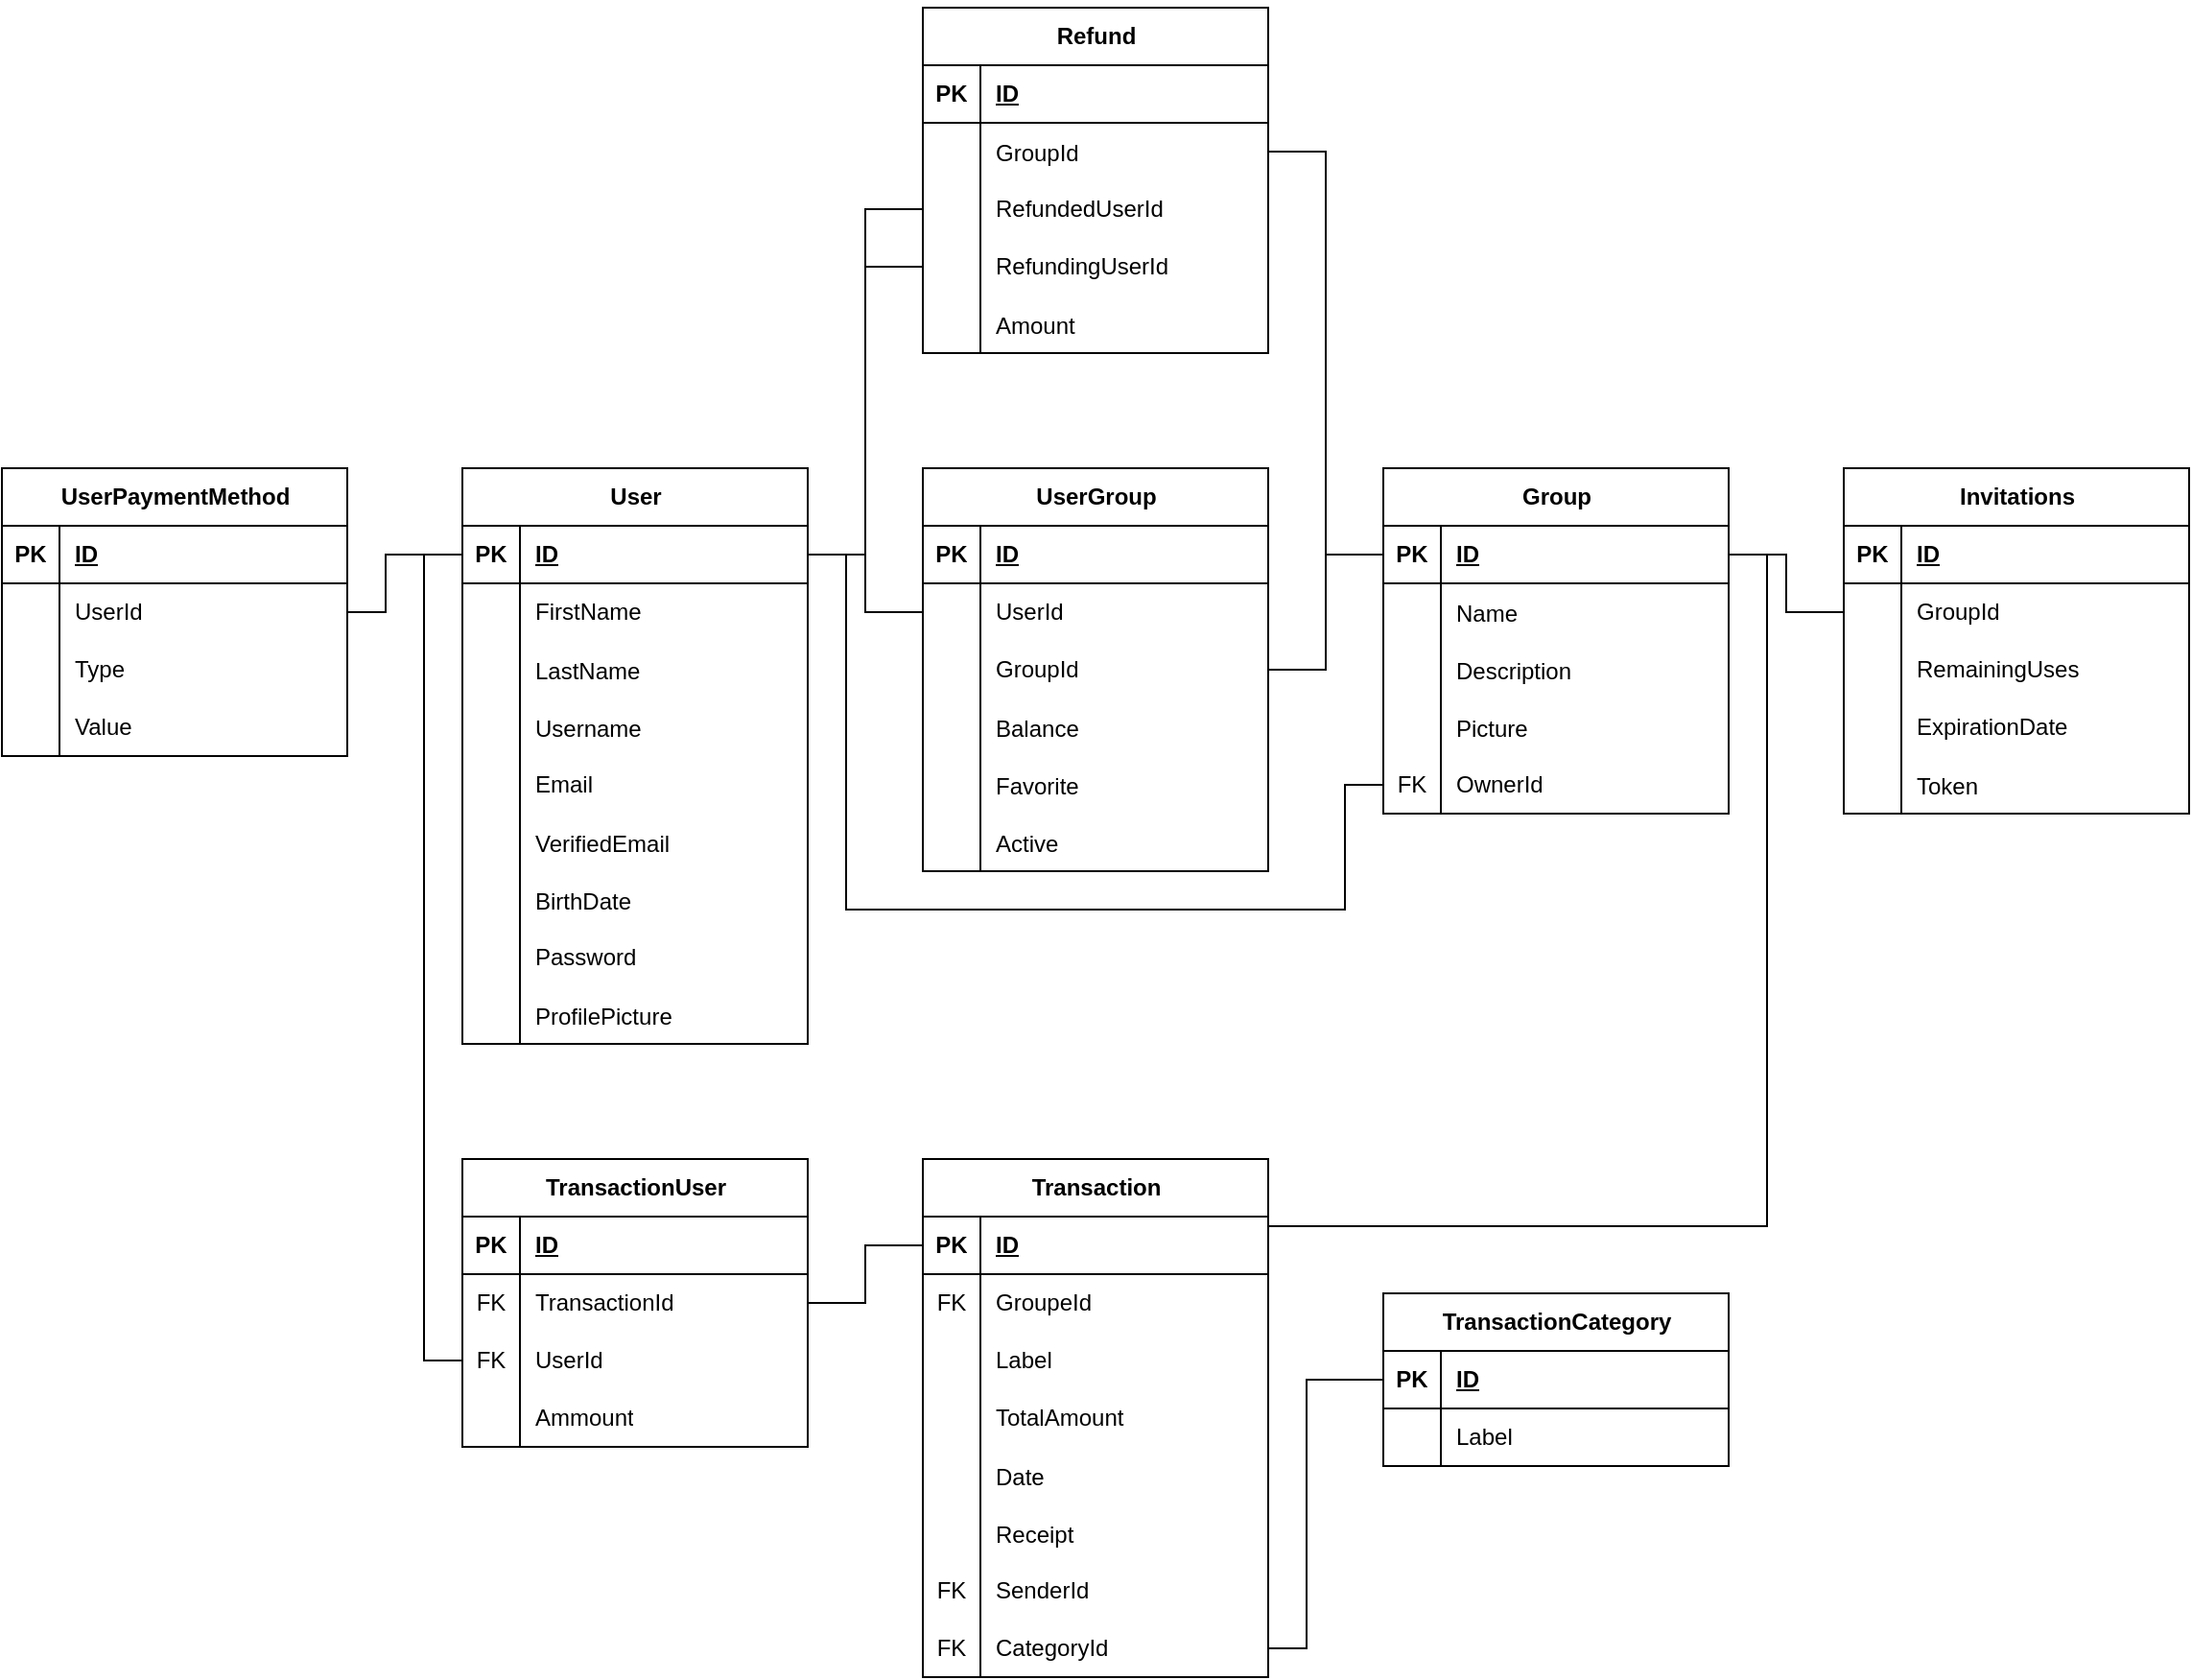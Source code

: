 <mxfile version="24.2.5" type="device">
  <diagram name="Page-1" id="dICfnIpHzRj3zlGAjCOL">
    <mxGraphModel dx="1500" dy="899" grid="1" gridSize="10" guides="1" tooltips="1" connect="1" arrows="1" fold="1" page="1" pageScale="1" pageWidth="1500" pageHeight="1500" math="0" shadow="0">
      <root>
        <mxCell id="0" />
        <mxCell id="1" parent="0" />
        <mxCell id="Q9TRvlxE_U3NsRy2zPiX-1" value="User" style="shape=table;startSize=30;container=1;collapsible=1;childLayout=tableLayout;fixedRows=1;rowLines=0;fontStyle=1;align=center;resizeLast=1;html=1;" parent="1" vertex="1">
          <mxGeometry x="280" y="280" width="180" height="300" as="geometry" />
        </mxCell>
        <mxCell id="Q9TRvlxE_U3NsRy2zPiX-2" value="" style="shape=tableRow;horizontal=0;startSize=0;swimlaneHead=0;swimlaneBody=0;fillColor=none;collapsible=0;dropTarget=0;points=[[0,0.5],[1,0.5]];portConstraint=eastwest;top=0;left=0;right=0;bottom=1;" parent="Q9TRvlxE_U3NsRy2zPiX-1" vertex="1">
          <mxGeometry y="30" width="180" height="30" as="geometry" />
        </mxCell>
        <mxCell id="Q9TRvlxE_U3NsRy2zPiX-3" value="PK" style="shape=partialRectangle;connectable=0;fillColor=none;top=0;left=0;bottom=0;right=0;fontStyle=1;overflow=hidden;whiteSpace=wrap;html=1;" parent="Q9TRvlxE_U3NsRy2zPiX-2" vertex="1">
          <mxGeometry width="30" height="30" as="geometry">
            <mxRectangle width="30" height="30" as="alternateBounds" />
          </mxGeometry>
        </mxCell>
        <mxCell id="Q9TRvlxE_U3NsRy2zPiX-4" value="ID" style="shape=partialRectangle;connectable=0;fillColor=none;top=0;left=0;bottom=0;right=0;align=left;spacingLeft=6;fontStyle=5;overflow=hidden;whiteSpace=wrap;html=1;" parent="Q9TRvlxE_U3NsRy2zPiX-2" vertex="1">
          <mxGeometry x="30" width="150" height="30" as="geometry">
            <mxRectangle width="150" height="30" as="alternateBounds" />
          </mxGeometry>
        </mxCell>
        <mxCell id="Q9TRvlxE_U3NsRy2zPiX-5" value="" style="shape=tableRow;horizontal=0;startSize=0;swimlaneHead=0;swimlaneBody=0;fillColor=none;collapsible=0;dropTarget=0;points=[[0,0.5],[1,0.5]];portConstraint=eastwest;top=0;left=0;right=0;bottom=0;" parent="Q9TRvlxE_U3NsRy2zPiX-1" vertex="1">
          <mxGeometry y="60" width="180" height="30" as="geometry" />
        </mxCell>
        <mxCell id="Q9TRvlxE_U3NsRy2zPiX-6" value="" style="shape=partialRectangle;connectable=0;fillColor=none;top=0;left=0;bottom=0;right=0;editable=1;overflow=hidden;whiteSpace=wrap;html=1;" parent="Q9TRvlxE_U3NsRy2zPiX-5" vertex="1">
          <mxGeometry width="30" height="30" as="geometry">
            <mxRectangle width="30" height="30" as="alternateBounds" />
          </mxGeometry>
        </mxCell>
        <mxCell id="Q9TRvlxE_U3NsRy2zPiX-7" value="FirstName" style="shape=partialRectangle;connectable=0;fillColor=none;top=0;left=0;bottom=0;right=0;align=left;spacingLeft=6;overflow=hidden;whiteSpace=wrap;html=1;" parent="Q9TRvlxE_U3NsRy2zPiX-5" vertex="1">
          <mxGeometry x="30" width="150" height="30" as="geometry">
            <mxRectangle width="150" height="30" as="alternateBounds" />
          </mxGeometry>
        </mxCell>
        <mxCell id="0mL77O75y9aw8C8HfroJ-33" value="" style="shape=tableRow;horizontal=0;startSize=0;swimlaneHead=0;swimlaneBody=0;fillColor=none;collapsible=0;dropTarget=0;points=[[0,0.5],[1,0.5]];portConstraint=eastwest;top=0;left=0;right=0;bottom=0;" parent="Q9TRvlxE_U3NsRy2zPiX-1" vertex="1">
          <mxGeometry y="90" width="180" height="30" as="geometry" />
        </mxCell>
        <mxCell id="0mL77O75y9aw8C8HfroJ-34" value="" style="shape=partialRectangle;connectable=0;fillColor=none;top=0;left=0;bottom=0;right=0;editable=1;overflow=hidden;" parent="0mL77O75y9aw8C8HfroJ-33" vertex="1">
          <mxGeometry width="30" height="30" as="geometry">
            <mxRectangle width="30" height="30" as="alternateBounds" />
          </mxGeometry>
        </mxCell>
        <mxCell id="0mL77O75y9aw8C8HfroJ-35" value="LastName" style="shape=partialRectangle;connectable=0;fillColor=none;top=0;left=0;bottom=0;right=0;align=left;spacingLeft=6;overflow=hidden;" parent="0mL77O75y9aw8C8HfroJ-33" vertex="1">
          <mxGeometry x="30" width="150" height="30" as="geometry">
            <mxRectangle width="150" height="30" as="alternateBounds" />
          </mxGeometry>
        </mxCell>
        <mxCell id="h4ENOzdAuDhGfrV0STLb-4" value="" style="shape=tableRow;horizontal=0;startSize=0;swimlaneHead=0;swimlaneBody=0;fillColor=none;collapsible=0;dropTarget=0;points=[[0,0.5],[1,0.5]];portConstraint=eastwest;top=0;left=0;right=0;bottom=0;" parent="Q9TRvlxE_U3NsRy2zPiX-1" vertex="1">
          <mxGeometry y="120" width="180" height="30" as="geometry" />
        </mxCell>
        <mxCell id="h4ENOzdAuDhGfrV0STLb-5" value="" style="shape=partialRectangle;connectable=0;fillColor=none;top=0;left=0;bottom=0;right=0;editable=1;overflow=hidden;" parent="h4ENOzdAuDhGfrV0STLb-4" vertex="1">
          <mxGeometry width="30" height="30" as="geometry">
            <mxRectangle width="30" height="30" as="alternateBounds" />
          </mxGeometry>
        </mxCell>
        <mxCell id="h4ENOzdAuDhGfrV0STLb-6" value="Username" style="shape=partialRectangle;connectable=0;fillColor=none;top=0;left=0;bottom=0;right=0;align=left;spacingLeft=6;overflow=hidden;" parent="h4ENOzdAuDhGfrV0STLb-4" vertex="1">
          <mxGeometry x="30" width="150" height="30" as="geometry">
            <mxRectangle width="150" height="30" as="alternateBounds" />
          </mxGeometry>
        </mxCell>
        <mxCell id="Q9TRvlxE_U3NsRy2zPiX-8" value="" style="shape=tableRow;horizontal=0;startSize=0;swimlaneHead=0;swimlaneBody=0;fillColor=none;collapsible=0;dropTarget=0;points=[[0,0.5],[1,0.5]];portConstraint=eastwest;top=0;left=0;right=0;bottom=0;" parent="Q9TRvlxE_U3NsRy2zPiX-1" vertex="1">
          <mxGeometry y="150" width="180" height="30" as="geometry" />
        </mxCell>
        <mxCell id="Q9TRvlxE_U3NsRy2zPiX-9" value="" style="shape=partialRectangle;connectable=0;fillColor=none;top=0;left=0;bottom=0;right=0;editable=1;overflow=hidden;whiteSpace=wrap;html=1;" parent="Q9TRvlxE_U3NsRy2zPiX-8" vertex="1">
          <mxGeometry width="30" height="30" as="geometry">
            <mxRectangle width="30" height="30" as="alternateBounds" />
          </mxGeometry>
        </mxCell>
        <mxCell id="Q9TRvlxE_U3NsRy2zPiX-10" value="Email" style="shape=partialRectangle;connectable=0;fillColor=none;top=0;left=0;bottom=0;right=0;align=left;spacingLeft=6;overflow=hidden;whiteSpace=wrap;html=1;" parent="Q9TRvlxE_U3NsRy2zPiX-8" vertex="1">
          <mxGeometry x="30" width="150" height="30" as="geometry">
            <mxRectangle width="150" height="30" as="alternateBounds" />
          </mxGeometry>
        </mxCell>
        <mxCell id="0mL77O75y9aw8C8HfroJ-1" value="" style="shape=tableRow;horizontal=0;startSize=0;swimlaneHead=0;swimlaneBody=0;fillColor=none;collapsible=0;dropTarget=0;points=[[0,0.5],[1,0.5]];portConstraint=eastwest;top=0;left=0;right=0;bottom=0;" parent="Q9TRvlxE_U3NsRy2zPiX-1" vertex="1">
          <mxGeometry y="180" width="180" height="30" as="geometry" />
        </mxCell>
        <mxCell id="0mL77O75y9aw8C8HfroJ-2" value="" style="shape=partialRectangle;connectable=0;fillColor=none;top=0;left=0;bottom=0;right=0;editable=1;overflow=hidden;" parent="0mL77O75y9aw8C8HfroJ-1" vertex="1">
          <mxGeometry width="30" height="30" as="geometry">
            <mxRectangle width="30" height="30" as="alternateBounds" />
          </mxGeometry>
        </mxCell>
        <mxCell id="0mL77O75y9aw8C8HfroJ-3" value="VerifiedEmail" style="shape=partialRectangle;connectable=0;fillColor=none;top=0;left=0;bottom=0;right=0;align=left;spacingLeft=6;overflow=hidden;" parent="0mL77O75y9aw8C8HfroJ-1" vertex="1">
          <mxGeometry x="30" width="150" height="30" as="geometry">
            <mxRectangle width="150" height="30" as="alternateBounds" />
          </mxGeometry>
        </mxCell>
        <mxCell id="h4ENOzdAuDhGfrV0STLb-1" value="" style="shape=tableRow;horizontal=0;startSize=0;swimlaneHead=0;swimlaneBody=0;fillColor=none;collapsible=0;dropTarget=0;points=[[0,0.5],[1,0.5]];portConstraint=eastwest;top=0;left=0;right=0;bottom=0;" parent="Q9TRvlxE_U3NsRy2zPiX-1" vertex="1">
          <mxGeometry y="210" width="180" height="30" as="geometry" />
        </mxCell>
        <mxCell id="h4ENOzdAuDhGfrV0STLb-2" value="" style="shape=partialRectangle;connectable=0;fillColor=none;top=0;left=0;bottom=0;right=0;editable=1;overflow=hidden;" parent="h4ENOzdAuDhGfrV0STLb-1" vertex="1">
          <mxGeometry width="30" height="30" as="geometry">
            <mxRectangle width="30" height="30" as="alternateBounds" />
          </mxGeometry>
        </mxCell>
        <mxCell id="h4ENOzdAuDhGfrV0STLb-3" value="BirthDate" style="shape=partialRectangle;connectable=0;fillColor=none;top=0;left=0;bottom=0;right=0;align=left;spacingLeft=6;overflow=hidden;" parent="h4ENOzdAuDhGfrV0STLb-1" vertex="1">
          <mxGeometry x="30" width="150" height="30" as="geometry">
            <mxRectangle width="150" height="30" as="alternateBounds" />
          </mxGeometry>
        </mxCell>
        <mxCell id="Q9TRvlxE_U3NsRy2zPiX-11" value="" style="shape=tableRow;horizontal=0;startSize=0;swimlaneHead=0;swimlaneBody=0;fillColor=none;collapsible=0;dropTarget=0;points=[[0,0.5],[1,0.5]];portConstraint=eastwest;top=0;left=0;right=0;bottom=0;" parent="Q9TRvlxE_U3NsRy2zPiX-1" vertex="1">
          <mxGeometry y="240" width="180" height="30" as="geometry" />
        </mxCell>
        <mxCell id="Q9TRvlxE_U3NsRy2zPiX-12" value="" style="shape=partialRectangle;connectable=0;fillColor=none;top=0;left=0;bottom=0;right=0;editable=1;overflow=hidden;whiteSpace=wrap;html=1;" parent="Q9TRvlxE_U3NsRy2zPiX-11" vertex="1">
          <mxGeometry width="30" height="30" as="geometry">
            <mxRectangle width="30" height="30" as="alternateBounds" />
          </mxGeometry>
        </mxCell>
        <mxCell id="Q9TRvlxE_U3NsRy2zPiX-13" value="Password" style="shape=partialRectangle;connectable=0;fillColor=none;top=0;left=0;bottom=0;right=0;align=left;spacingLeft=6;overflow=hidden;whiteSpace=wrap;html=1;" parent="Q9TRvlxE_U3NsRy2zPiX-11" vertex="1">
          <mxGeometry x="30" width="150" height="30" as="geometry">
            <mxRectangle width="150" height="30" as="alternateBounds" />
          </mxGeometry>
        </mxCell>
        <mxCell id="eYd8z5ti8lyEU6Po_vvM-1" value="" style="shape=tableRow;horizontal=0;startSize=0;swimlaneHead=0;swimlaneBody=0;fillColor=none;collapsible=0;dropTarget=0;points=[[0,0.5],[1,0.5]];portConstraint=eastwest;top=0;left=0;right=0;bottom=0;" parent="Q9TRvlxE_U3NsRy2zPiX-1" vertex="1">
          <mxGeometry y="270" width="180" height="30" as="geometry" />
        </mxCell>
        <mxCell id="eYd8z5ti8lyEU6Po_vvM-2" value="" style="shape=partialRectangle;connectable=0;fillColor=none;top=0;left=0;bottom=0;right=0;editable=1;overflow=hidden;" parent="eYd8z5ti8lyEU6Po_vvM-1" vertex="1">
          <mxGeometry width="30" height="30" as="geometry">
            <mxRectangle width="30" height="30" as="alternateBounds" />
          </mxGeometry>
        </mxCell>
        <mxCell id="eYd8z5ti8lyEU6Po_vvM-3" value="ProfilePicture" style="shape=partialRectangle;connectable=0;fillColor=none;top=0;left=0;bottom=0;right=0;align=left;spacingLeft=6;overflow=hidden;" parent="eYd8z5ti8lyEU6Po_vvM-1" vertex="1">
          <mxGeometry x="30" width="150" height="30" as="geometry">
            <mxRectangle width="150" height="30" as="alternateBounds" />
          </mxGeometry>
        </mxCell>
        <mxCell id="Q9TRvlxE_U3NsRy2zPiX-18" value="Group" style="shape=table;startSize=30;container=1;collapsible=1;childLayout=tableLayout;fixedRows=1;rowLines=0;fontStyle=1;align=center;resizeLast=1;html=1;" parent="1" vertex="1">
          <mxGeometry x="760" y="280" width="180" height="180" as="geometry" />
        </mxCell>
        <mxCell id="Q9TRvlxE_U3NsRy2zPiX-19" value="" style="shape=tableRow;horizontal=0;startSize=0;swimlaneHead=0;swimlaneBody=0;fillColor=none;collapsible=0;dropTarget=0;points=[[0,0.5],[1,0.5]];portConstraint=eastwest;top=0;left=0;right=0;bottom=1;" parent="Q9TRvlxE_U3NsRy2zPiX-18" vertex="1">
          <mxGeometry y="30" width="180" height="30" as="geometry" />
        </mxCell>
        <mxCell id="Q9TRvlxE_U3NsRy2zPiX-20" value="PK" style="shape=partialRectangle;connectable=0;fillColor=none;top=0;left=0;bottom=0;right=0;fontStyle=1;overflow=hidden;whiteSpace=wrap;html=1;" parent="Q9TRvlxE_U3NsRy2zPiX-19" vertex="1">
          <mxGeometry width="30" height="30" as="geometry">
            <mxRectangle width="30" height="30" as="alternateBounds" />
          </mxGeometry>
        </mxCell>
        <mxCell id="Q9TRvlxE_U3NsRy2zPiX-21" value="ID" style="shape=partialRectangle;connectable=0;fillColor=none;top=0;left=0;bottom=0;right=0;align=left;spacingLeft=6;fontStyle=5;overflow=hidden;whiteSpace=wrap;html=1;" parent="Q9TRvlxE_U3NsRy2zPiX-19" vertex="1">
          <mxGeometry x="30" width="150" height="30" as="geometry">
            <mxRectangle width="150" height="30" as="alternateBounds" />
          </mxGeometry>
        </mxCell>
        <mxCell id="eYd8z5ti8lyEU6Po_vvM-51" value="" style="shape=tableRow;horizontal=0;startSize=0;swimlaneHead=0;swimlaneBody=0;fillColor=none;collapsible=0;dropTarget=0;points=[[0,0.5],[1,0.5]];portConstraint=eastwest;top=0;left=0;right=0;bottom=0;" parent="Q9TRvlxE_U3NsRy2zPiX-18" vertex="1">
          <mxGeometry y="60" width="180" height="30" as="geometry" />
        </mxCell>
        <mxCell id="eYd8z5ti8lyEU6Po_vvM-52" value="" style="shape=partialRectangle;connectable=0;fillColor=none;top=0;left=0;bottom=0;right=0;editable=1;overflow=hidden;" parent="eYd8z5ti8lyEU6Po_vvM-51" vertex="1">
          <mxGeometry width="30" height="30" as="geometry">
            <mxRectangle width="30" height="30" as="alternateBounds" />
          </mxGeometry>
        </mxCell>
        <mxCell id="eYd8z5ti8lyEU6Po_vvM-53" value="Name" style="shape=partialRectangle;connectable=0;fillColor=none;top=0;left=0;bottom=0;right=0;align=left;spacingLeft=6;overflow=hidden;" parent="eYd8z5ti8lyEU6Po_vvM-51" vertex="1">
          <mxGeometry x="30" width="150" height="30" as="geometry">
            <mxRectangle width="150" height="30" as="alternateBounds" />
          </mxGeometry>
        </mxCell>
        <mxCell id="0mL77O75y9aw8C8HfroJ-7" value="" style="shape=tableRow;horizontal=0;startSize=0;swimlaneHead=0;swimlaneBody=0;fillColor=none;collapsible=0;dropTarget=0;points=[[0,0.5],[1,0.5]];portConstraint=eastwest;top=0;left=0;right=0;bottom=0;" parent="Q9TRvlxE_U3NsRy2zPiX-18" vertex="1">
          <mxGeometry y="90" width="180" height="30" as="geometry" />
        </mxCell>
        <mxCell id="0mL77O75y9aw8C8HfroJ-8" value="" style="shape=partialRectangle;connectable=0;fillColor=none;top=0;left=0;bottom=0;right=0;editable=1;overflow=hidden;" parent="0mL77O75y9aw8C8HfroJ-7" vertex="1">
          <mxGeometry width="30" height="30" as="geometry">
            <mxRectangle width="30" height="30" as="alternateBounds" />
          </mxGeometry>
        </mxCell>
        <mxCell id="0mL77O75y9aw8C8HfroJ-9" value="Description" style="shape=partialRectangle;connectable=0;fillColor=none;top=0;left=0;bottom=0;right=0;align=left;spacingLeft=6;overflow=hidden;" parent="0mL77O75y9aw8C8HfroJ-7" vertex="1">
          <mxGeometry x="30" width="150" height="30" as="geometry">
            <mxRectangle width="150" height="30" as="alternateBounds" />
          </mxGeometry>
        </mxCell>
        <mxCell id="0mL77O75y9aw8C8HfroJ-10" value="" style="shape=tableRow;horizontal=0;startSize=0;swimlaneHead=0;swimlaneBody=0;fillColor=none;collapsible=0;dropTarget=0;points=[[0,0.5],[1,0.5]];portConstraint=eastwest;top=0;left=0;right=0;bottom=0;" parent="Q9TRvlxE_U3NsRy2zPiX-18" vertex="1">
          <mxGeometry y="120" width="180" height="30" as="geometry" />
        </mxCell>
        <mxCell id="0mL77O75y9aw8C8HfroJ-11" value="" style="shape=partialRectangle;connectable=0;fillColor=none;top=0;left=0;bottom=0;right=0;editable=1;overflow=hidden;" parent="0mL77O75y9aw8C8HfroJ-10" vertex="1">
          <mxGeometry width="30" height="30" as="geometry">
            <mxRectangle width="30" height="30" as="alternateBounds" />
          </mxGeometry>
        </mxCell>
        <mxCell id="0mL77O75y9aw8C8HfroJ-12" value="Picture" style="shape=partialRectangle;connectable=0;fillColor=none;top=0;left=0;bottom=0;right=0;align=left;spacingLeft=6;overflow=hidden;" parent="0mL77O75y9aw8C8HfroJ-10" vertex="1">
          <mxGeometry x="30" width="150" height="30" as="geometry">
            <mxRectangle width="150" height="30" as="alternateBounds" />
          </mxGeometry>
        </mxCell>
        <mxCell id="qeJDPoLPj1U3H1TJBZwJ-5" value="" style="shape=tableRow;horizontal=0;startSize=0;swimlaneHead=0;swimlaneBody=0;fillColor=none;collapsible=0;dropTarget=0;points=[[0,0.5],[1,0.5]];portConstraint=eastwest;top=0;left=0;right=0;bottom=0;" parent="Q9TRvlxE_U3NsRy2zPiX-18" vertex="1">
          <mxGeometry y="150" width="180" height="30" as="geometry" />
        </mxCell>
        <mxCell id="qeJDPoLPj1U3H1TJBZwJ-6" value="FK" style="shape=partialRectangle;connectable=0;fillColor=none;top=0;left=0;bottom=0;right=0;fontStyle=0;overflow=hidden;whiteSpace=wrap;html=1;" parent="qeJDPoLPj1U3H1TJBZwJ-5" vertex="1">
          <mxGeometry width="30" height="30" as="geometry">
            <mxRectangle width="30" height="30" as="alternateBounds" />
          </mxGeometry>
        </mxCell>
        <mxCell id="qeJDPoLPj1U3H1TJBZwJ-7" value="OwnerId" style="shape=partialRectangle;connectable=0;fillColor=none;top=0;left=0;bottom=0;right=0;align=left;spacingLeft=6;fontStyle=0;overflow=hidden;whiteSpace=wrap;html=1;" parent="qeJDPoLPj1U3H1TJBZwJ-5" vertex="1">
          <mxGeometry x="30" width="150" height="30" as="geometry">
            <mxRectangle width="150" height="30" as="alternateBounds" />
          </mxGeometry>
        </mxCell>
        <mxCell id="eYd8z5ti8lyEU6Po_vvM-4" value="Transaction" style="shape=table;startSize=30;container=1;collapsible=1;childLayout=tableLayout;fixedRows=1;rowLines=0;fontStyle=1;align=center;resizeLast=1;html=1;" parent="1" vertex="1">
          <mxGeometry x="520" y="640" width="180" height="270" as="geometry">
            <mxRectangle x="520" y="360" width="110" height="30" as="alternateBounds" />
          </mxGeometry>
        </mxCell>
        <mxCell id="eYd8z5ti8lyEU6Po_vvM-5" value="" style="shape=tableRow;horizontal=0;startSize=0;swimlaneHead=0;swimlaneBody=0;fillColor=none;collapsible=0;dropTarget=0;points=[[0,0.5],[1,0.5]];portConstraint=eastwest;top=0;left=0;right=0;bottom=1;" parent="eYd8z5ti8lyEU6Po_vvM-4" vertex="1">
          <mxGeometry y="30" width="180" height="30" as="geometry" />
        </mxCell>
        <mxCell id="eYd8z5ti8lyEU6Po_vvM-6" value="PK" style="shape=partialRectangle;connectable=0;fillColor=none;top=0;left=0;bottom=0;right=0;fontStyle=1;overflow=hidden;whiteSpace=wrap;html=1;" parent="eYd8z5ti8lyEU6Po_vvM-5" vertex="1">
          <mxGeometry width="30" height="30" as="geometry">
            <mxRectangle width="30" height="30" as="alternateBounds" />
          </mxGeometry>
        </mxCell>
        <mxCell id="eYd8z5ti8lyEU6Po_vvM-7" value="ID" style="shape=partialRectangle;connectable=0;fillColor=none;top=0;left=0;bottom=0;right=0;align=left;spacingLeft=6;fontStyle=5;overflow=hidden;whiteSpace=wrap;html=1;" parent="eYd8z5ti8lyEU6Po_vvM-5" vertex="1">
          <mxGeometry x="30" width="150" height="30" as="geometry">
            <mxRectangle width="150" height="30" as="alternateBounds" />
          </mxGeometry>
        </mxCell>
        <mxCell id="eYd8z5ti8lyEU6Po_vvM-23" value="" style="shape=tableRow;horizontal=0;startSize=0;swimlaneHead=0;swimlaneBody=0;fillColor=none;collapsible=0;dropTarget=0;points=[[0,0.5],[1,0.5]];portConstraint=eastwest;top=0;left=0;right=0;bottom=0;" parent="eYd8z5ti8lyEU6Po_vvM-4" vertex="1">
          <mxGeometry y="60" width="180" height="30" as="geometry" />
        </mxCell>
        <mxCell id="eYd8z5ti8lyEU6Po_vvM-24" value="FK" style="shape=partialRectangle;connectable=0;fillColor=none;top=0;left=0;bottom=0;right=0;fontStyle=0;overflow=hidden;whiteSpace=wrap;html=1;" parent="eYd8z5ti8lyEU6Po_vvM-23" vertex="1">
          <mxGeometry width="30" height="30" as="geometry">
            <mxRectangle width="30" height="30" as="alternateBounds" />
          </mxGeometry>
        </mxCell>
        <mxCell id="eYd8z5ti8lyEU6Po_vvM-25" value="GroupeId" style="shape=partialRectangle;connectable=0;fillColor=none;top=0;left=0;bottom=0;right=0;align=left;spacingLeft=6;fontStyle=0;overflow=hidden;whiteSpace=wrap;html=1;" parent="eYd8z5ti8lyEU6Po_vvM-23" vertex="1">
          <mxGeometry x="30" width="150" height="30" as="geometry">
            <mxRectangle width="150" height="30" as="alternateBounds" />
          </mxGeometry>
        </mxCell>
        <mxCell id="eYd8z5ti8lyEU6Po_vvM-8" value="" style="shape=tableRow;horizontal=0;startSize=0;swimlaneHead=0;swimlaneBody=0;fillColor=none;collapsible=0;dropTarget=0;points=[[0,0.5],[1,0.5]];portConstraint=eastwest;top=0;left=0;right=0;bottom=0;" parent="eYd8z5ti8lyEU6Po_vvM-4" vertex="1">
          <mxGeometry y="90" width="180" height="30" as="geometry" />
        </mxCell>
        <mxCell id="eYd8z5ti8lyEU6Po_vvM-9" value="" style="shape=partialRectangle;connectable=0;fillColor=none;top=0;left=0;bottom=0;right=0;editable=1;overflow=hidden;whiteSpace=wrap;html=1;" parent="eYd8z5ti8lyEU6Po_vvM-8" vertex="1">
          <mxGeometry width="30" height="30" as="geometry">
            <mxRectangle width="30" height="30" as="alternateBounds" />
          </mxGeometry>
        </mxCell>
        <mxCell id="eYd8z5ti8lyEU6Po_vvM-10" value="Label" style="shape=partialRectangle;connectable=0;fillColor=none;top=0;left=0;bottom=0;right=0;align=left;spacingLeft=6;overflow=hidden;whiteSpace=wrap;html=1;" parent="eYd8z5ti8lyEU6Po_vvM-8" vertex="1">
          <mxGeometry x="30" width="150" height="30" as="geometry">
            <mxRectangle width="150" height="30" as="alternateBounds" />
          </mxGeometry>
        </mxCell>
        <mxCell id="eYd8z5ti8lyEU6Po_vvM-14" value="" style="shape=tableRow;horizontal=0;startSize=0;swimlaneHead=0;swimlaneBody=0;fillColor=none;collapsible=0;dropTarget=0;points=[[0,0.5],[1,0.5]];portConstraint=eastwest;top=0;left=0;right=0;bottom=0;" parent="eYd8z5ti8lyEU6Po_vvM-4" vertex="1">
          <mxGeometry y="120" width="180" height="30" as="geometry" />
        </mxCell>
        <mxCell id="eYd8z5ti8lyEU6Po_vvM-15" value="" style="shape=partialRectangle;connectable=0;fillColor=none;top=0;left=0;bottom=0;right=0;editable=1;overflow=hidden;whiteSpace=wrap;html=1;" parent="eYd8z5ti8lyEU6Po_vvM-14" vertex="1">
          <mxGeometry width="30" height="30" as="geometry">
            <mxRectangle width="30" height="30" as="alternateBounds" />
          </mxGeometry>
        </mxCell>
        <mxCell id="eYd8z5ti8lyEU6Po_vvM-16" value="TotalAmount" style="shape=partialRectangle;connectable=0;fillColor=none;top=0;left=0;bottom=0;right=0;align=left;spacingLeft=6;overflow=hidden;whiteSpace=wrap;html=1;" parent="eYd8z5ti8lyEU6Po_vvM-14" vertex="1">
          <mxGeometry x="30" width="150" height="30" as="geometry">
            <mxRectangle width="150" height="30" as="alternateBounds" />
          </mxGeometry>
        </mxCell>
        <mxCell id="eYd8z5ti8lyEU6Po_vvM-17" value="" style="shape=tableRow;horizontal=0;startSize=0;swimlaneHead=0;swimlaneBody=0;fillColor=none;collapsible=0;dropTarget=0;points=[[0,0.5],[1,0.5]];portConstraint=eastwest;top=0;left=0;right=0;bottom=0;" parent="eYd8z5ti8lyEU6Po_vvM-4" vertex="1">
          <mxGeometry y="150" width="180" height="30" as="geometry" />
        </mxCell>
        <mxCell id="eYd8z5ti8lyEU6Po_vvM-18" value="" style="shape=partialRectangle;connectable=0;fillColor=none;top=0;left=0;bottom=0;right=0;editable=1;overflow=hidden;" parent="eYd8z5ti8lyEU6Po_vvM-17" vertex="1">
          <mxGeometry width="30" height="30" as="geometry">
            <mxRectangle width="30" height="30" as="alternateBounds" />
          </mxGeometry>
        </mxCell>
        <mxCell id="eYd8z5ti8lyEU6Po_vvM-19" value="Date" style="shape=partialRectangle;connectable=0;fillColor=none;top=0;left=0;bottom=0;right=0;align=left;spacingLeft=6;overflow=hidden;" parent="eYd8z5ti8lyEU6Po_vvM-17" vertex="1">
          <mxGeometry x="30" width="150" height="30" as="geometry">
            <mxRectangle width="150" height="30" as="alternateBounds" />
          </mxGeometry>
        </mxCell>
        <mxCell id="eYd8z5ti8lyEU6Po_vvM-20" value="" style="shape=tableRow;horizontal=0;startSize=0;swimlaneHead=0;swimlaneBody=0;fillColor=none;collapsible=0;dropTarget=0;points=[[0,0.5],[1,0.5]];portConstraint=eastwest;top=0;left=0;right=0;bottom=0;" parent="eYd8z5ti8lyEU6Po_vvM-4" vertex="1">
          <mxGeometry y="180" width="180" height="30" as="geometry" />
        </mxCell>
        <mxCell id="eYd8z5ti8lyEU6Po_vvM-21" value="" style="shape=partialRectangle;connectable=0;fillColor=none;top=0;left=0;bottom=0;right=0;editable=1;overflow=hidden;" parent="eYd8z5ti8lyEU6Po_vvM-20" vertex="1">
          <mxGeometry width="30" height="30" as="geometry">
            <mxRectangle width="30" height="30" as="alternateBounds" />
          </mxGeometry>
        </mxCell>
        <mxCell id="eYd8z5ti8lyEU6Po_vvM-22" value="Receipt" style="shape=partialRectangle;connectable=0;fillColor=none;top=0;left=0;bottom=0;right=0;align=left;spacingLeft=6;overflow=hidden;" parent="eYd8z5ti8lyEU6Po_vvM-20" vertex="1">
          <mxGeometry x="30" width="150" height="30" as="geometry">
            <mxRectangle width="150" height="30" as="alternateBounds" />
          </mxGeometry>
        </mxCell>
        <mxCell id="eYd8z5ti8lyEU6Po_vvM-26" value="" style="shape=tableRow;horizontal=0;startSize=0;swimlaneHead=0;swimlaneBody=0;fillColor=none;collapsible=0;dropTarget=0;points=[[0,0.5],[1,0.5]];portConstraint=eastwest;top=0;left=0;right=0;bottom=0;" parent="eYd8z5ti8lyEU6Po_vvM-4" vertex="1">
          <mxGeometry y="210" width="180" height="30" as="geometry" />
        </mxCell>
        <mxCell id="eYd8z5ti8lyEU6Po_vvM-27" value="FK" style="shape=partialRectangle;connectable=0;fillColor=none;top=0;left=0;bottom=0;right=0;fontStyle=0;overflow=hidden;whiteSpace=wrap;html=1;" parent="eYd8z5ti8lyEU6Po_vvM-26" vertex="1">
          <mxGeometry width="30" height="30" as="geometry">
            <mxRectangle width="30" height="30" as="alternateBounds" />
          </mxGeometry>
        </mxCell>
        <mxCell id="eYd8z5ti8lyEU6Po_vvM-28" value="SenderId" style="shape=partialRectangle;connectable=0;fillColor=none;top=0;left=0;bottom=0;right=0;align=left;spacingLeft=6;fontStyle=0;overflow=hidden;whiteSpace=wrap;html=1;" parent="eYd8z5ti8lyEU6Po_vvM-26" vertex="1">
          <mxGeometry x="30" width="150" height="30" as="geometry">
            <mxRectangle width="150" height="30" as="alternateBounds" />
          </mxGeometry>
        </mxCell>
        <mxCell id="eYd8z5ti8lyEU6Po_vvM-29" value="" style="shape=tableRow;horizontal=0;startSize=0;swimlaneHead=0;swimlaneBody=0;fillColor=none;collapsible=0;dropTarget=0;points=[[0,0.5],[1,0.5]];portConstraint=eastwest;top=0;left=0;right=0;bottom=0;" parent="eYd8z5ti8lyEU6Po_vvM-4" vertex="1">
          <mxGeometry y="240" width="180" height="30" as="geometry" />
        </mxCell>
        <mxCell id="eYd8z5ti8lyEU6Po_vvM-30" value="FK" style="shape=partialRectangle;connectable=0;fillColor=none;top=0;left=0;bottom=0;right=0;fontStyle=0;overflow=hidden;whiteSpace=wrap;html=1;" parent="eYd8z5ti8lyEU6Po_vvM-29" vertex="1">
          <mxGeometry width="30" height="30" as="geometry">
            <mxRectangle width="30" height="30" as="alternateBounds" />
          </mxGeometry>
        </mxCell>
        <mxCell id="eYd8z5ti8lyEU6Po_vvM-31" value="CategoryId" style="shape=partialRectangle;connectable=0;fillColor=none;top=0;left=0;bottom=0;right=0;align=left;spacingLeft=6;fontStyle=0;overflow=hidden;whiteSpace=wrap;html=1;" parent="eYd8z5ti8lyEU6Po_vvM-29" vertex="1">
          <mxGeometry x="30" width="150" height="30" as="geometry">
            <mxRectangle width="150" height="30" as="alternateBounds" />
          </mxGeometry>
        </mxCell>
        <mxCell id="eYd8z5ti8lyEU6Po_vvM-32" value="TransactionCategory" style="shape=table;startSize=30;container=1;collapsible=1;childLayout=tableLayout;fixedRows=1;rowLines=0;fontStyle=1;align=center;resizeLast=1;html=1;" parent="1" vertex="1">
          <mxGeometry x="760" y="710" width="180" height="90" as="geometry" />
        </mxCell>
        <mxCell id="eYd8z5ti8lyEU6Po_vvM-33" value="" style="shape=tableRow;horizontal=0;startSize=0;swimlaneHead=0;swimlaneBody=0;fillColor=none;collapsible=0;dropTarget=0;points=[[0,0.5],[1,0.5]];portConstraint=eastwest;top=0;left=0;right=0;bottom=1;" parent="eYd8z5ti8lyEU6Po_vvM-32" vertex="1">
          <mxGeometry y="30" width="180" height="30" as="geometry" />
        </mxCell>
        <mxCell id="eYd8z5ti8lyEU6Po_vvM-34" value="PK" style="shape=partialRectangle;connectable=0;fillColor=none;top=0;left=0;bottom=0;right=0;fontStyle=1;overflow=hidden;whiteSpace=wrap;html=1;" parent="eYd8z5ti8lyEU6Po_vvM-33" vertex="1">
          <mxGeometry width="30" height="30" as="geometry">
            <mxRectangle width="30" height="30" as="alternateBounds" />
          </mxGeometry>
        </mxCell>
        <mxCell id="eYd8z5ti8lyEU6Po_vvM-35" value="ID" style="shape=partialRectangle;connectable=0;fillColor=none;top=0;left=0;bottom=0;right=0;align=left;spacingLeft=6;fontStyle=5;overflow=hidden;whiteSpace=wrap;html=1;" parent="eYd8z5ti8lyEU6Po_vvM-33" vertex="1">
          <mxGeometry x="30" width="150" height="30" as="geometry">
            <mxRectangle width="150" height="30" as="alternateBounds" />
          </mxGeometry>
        </mxCell>
        <mxCell id="eYd8z5ti8lyEU6Po_vvM-36" value="" style="shape=tableRow;horizontal=0;startSize=0;swimlaneHead=0;swimlaneBody=0;fillColor=none;collapsible=0;dropTarget=0;points=[[0,0.5],[1,0.5]];portConstraint=eastwest;top=0;left=0;right=0;bottom=0;" parent="eYd8z5ti8lyEU6Po_vvM-32" vertex="1">
          <mxGeometry y="60" width="180" height="30" as="geometry" />
        </mxCell>
        <mxCell id="eYd8z5ti8lyEU6Po_vvM-37" value="" style="shape=partialRectangle;connectable=0;fillColor=none;top=0;left=0;bottom=0;right=0;editable=1;overflow=hidden;whiteSpace=wrap;html=1;" parent="eYd8z5ti8lyEU6Po_vvM-36" vertex="1">
          <mxGeometry width="30" height="30" as="geometry">
            <mxRectangle width="30" height="30" as="alternateBounds" />
          </mxGeometry>
        </mxCell>
        <mxCell id="eYd8z5ti8lyEU6Po_vvM-38" value="Label" style="shape=partialRectangle;connectable=0;fillColor=none;top=0;left=0;bottom=0;right=0;align=left;spacingLeft=6;overflow=hidden;whiteSpace=wrap;html=1;" parent="eYd8z5ti8lyEU6Po_vvM-36" vertex="1">
          <mxGeometry x="30" width="150" height="30" as="geometry">
            <mxRectangle width="150" height="30" as="alternateBounds" />
          </mxGeometry>
        </mxCell>
        <mxCell id="0mL77O75y9aw8C8HfroJ-13" value="UserGroup" style="shape=table;startSize=30;container=1;collapsible=1;childLayout=tableLayout;fixedRows=1;rowLines=0;fontStyle=1;align=center;resizeLast=1;html=1;" parent="1" vertex="1">
          <mxGeometry x="520" y="280" width="180" height="210" as="geometry" />
        </mxCell>
        <mxCell id="0mL77O75y9aw8C8HfroJ-14" value="" style="shape=tableRow;horizontal=0;startSize=0;swimlaneHead=0;swimlaneBody=0;fillColor=none;collapsible=0;dropTarget=0;points=[[0,0.5],[1,0.5]];portConstraint=eastwest;top=0;left=0;right=0;bottom=1;" parent="0mL77O75y9aw8C8HfroJ-13" vertex="1">
          <mxGeometry y="30" width="180" height="30" as="geometry" />
        </mxCell>
        <mxCell id="0mL77O75y9aw8C8HfroJ-15" value="PK" style="shape=partialRectangle;connectable=0;fillColor=none;top=0;left=0;bottom=0;right=0;fontStyle=1;overflow=hidden;whiteSpace=wrap;html=1;" parent="0mL77O75y9aw8C8HfroJ-14" vertex="1">
          <mxGeometry width="30" height="30" as="geometry">
            <mxRectangle width="30" height="30" as="alternateBounds" />
          </mxGeometry>
        </mxCell>
        <mxCell id="0mL77O75y9aw8C8HfroJ-16" value="ID" style="shape=partialRectangle;connectable=0;fillColor=none;top=0;left=0;bottom=0;right=0;align=left;spacingLeft=6;fontStyle=5;overflow=hidden;whiteSpace=wrap;html=1;" parent="0mL77O75y9aw8C8HfroJ-14" vertex="1">
          <mxGeometry x="30" width="150" height="30" as="geometry">
            <mxRectangle width="150" height="30" as="alternateBounds" />
          </mxGeometry>
        </mxCell>
        <mxCell id="0mL77O75y9aw8C8HfroJ-17" value="" style="shape=tableRow;horizontal=0;startSize=0;swimlaneHead=0;swimlaneBody=0;fillColor=none;collapsible=0;dropTarget=0;points=[[0,0.5],[1,0.5]];portConstraint=eastwest;top=0;left=0;right=0;bottom=0;" parent="0mL77O75y9aw8C8HfroJ-13" vertex="1">
          <mxGeometry y="60" width="180" height="30" as="geometry" />
        </mxCell>
        <mxCell id="0mL77O75y9aw8C8HfroJ-18" value="" style="shape=partialRectangle;connectable=0;fillColor=none;top=0;left=0;bottom=0;right=0;editable=1;overflow=hidden;whiteSpace=wrap;html=1;" parent="0mL77O75y9aw8C8HfroJ-17" vertex="1">
          <mxGeometry width="30" height="30" as="geometry">
            <mxRectangle width="30" height="30" as="alternateBounds" />
          </mxGeometry>
        </mxCell>
        <mxCell id="0mL77O75y9aw8C8HfroJ-19" value="UserId" style="shape=partialRectangle;connectable=0;fillColor=none;top=0;left=0;bottom=0;right=0;align=left;spacingLeft=6;overflow=hidden;whiteSpace=wrap;html=1;" parent="0mL77O75y9aw8C8HfroJ-17" vertex="1">
          <mxGeometry x="30" width="150" height="30" as="geometry">
            <mxRectangle width="150" height="30" as="alternateBounds" />
          </mxGeometry>
        </mxCell>
        <mxCell id="0mL77O75y9aw8C8HfroJ-20" value="" style="shape=tableRow;horizontal=0;startSize=0;swimlaneHead=0;swimlaneBody=0;fillColor=none;collapsible=0;dropTarget=0;points=[[0,0.5],[1,0.5]];portConstraint=eastwest;top=0;left=0;right=0;bottom=0;" parent="0mL77O75y9aw8C8HfroJ-13" vertex="1">
          <mxGeometry y="90" width="180" height="30" as="geometry" />
        </mxCell>
        <mxCell id="0mL77O75y9aw8C8HfroJ-21" value="" style="shape=partialRectangle;connectable=0;fillColor=none;top=0;left=0;bottom=0;right=0;editable=1;overflow=hidden;whiteSpace=wrap;html=1;" parent="0mL77O75y9aw8C8HfroJ-20" vertex="1">
          <mxGeometry width="30" height="30" as="geometry">
            <mxRectangle width="30" height="30" as="alternateBounds" />
          </mxGeometry>
        </mxCell>
        <mxCell id="0mL77O75y9aw8C8HfroJ-22" value="GroupId" style="shape=partialRectangle;connectable=0;fillColor=none;top=0;left=0;bottom=0;right=0;align=left;spacingLeft=6;overflow=hidden;whiteSpace=wrap;html=1;" parent="0mL77O75y9aw8C8HfroJ-20" vertex="1">
          <mxGeometry x="30" width="150" height="30" as="geometry">
            <mxRectangle width="150" height="30" as="alternateBounds" />
          </mxGeometry>
        </mxCell>
        <mxCell id="IArZrTLipgT1CIzZimtR-1" value="" style="shape=tableRow;horizontal=0;startSize=0;swimlaneHead=0;swimlaneBody=0;fillColor=none;collapsible=0;dropTarget=0;points=[[0,0.5],[1,0.5]];portConstraint=eastwest;top=0;left=0;right=0;bottom=0;" parent="0mL77O75y9aw8C8HfroJ-13" vertex="1">
          <mxGeometry y="120" width="180" height="30" as="geometry" />
        </mxCell>
        <mxCell id="IArZrTLipgT1CIzZimtR-2" value="" style="shape=partialRectangle;connectable=0;fillColor=none;top=0;left=0;bottom=0;right=0;editable=1;overflow=hidden;" parent="IArZrTLipgT1CIzZimtR-1" vertex="1">
          <mxGeometry width="30" height="30" as="geometry">
            <mxRectangle width="30" height="30" as="alternateBounds" />
          </mxGeometry>
        </mxCell>
        <mxCell id="IArZrTLipgT1CIzZimtR-3" value="Balance" style="shape=partialRectangle;connectable=0;fillColor=none;top=0;left=0;bottom=0;right=0;align=left;spacingLeft=6;overflow=hidden;" parent="IArZrTLipgT1CIzZimtR-1" vertex="1">
          <mxGeometry x="30" width="150" height="30" as="geometry">
            <mxRectangle width="150" height="30" as="alternateBounds" />
          </mxGeometry>
        </mxCell>
        <mxCell id="IhluTAj6z7DzqyVT1k_1-1" value="" style="shape=tableRow;horizontal=0;startSize=0;swimlaneHead=0;swimlaneBody=0;fillColor=none;collapsible=0;dropTarget=0;points=[[0,0.5],[1,0.5]];portConstraint=eastwest;top=0;left=0;right=0;bottom=0;" parent="0mL77O75y9aw8C8HfroJ-13" vertex="1">
          <mxGeometry y="150" width="180" height="30" as="geometry" />
        </mxCell>
        <mxCell id="IhluTAj6z7DzqyVT1k_1-2" value="" style="shape=partialRectangle;connectable=0;fillColor=none;top=0;left=0;bottom=0;right=0;editable=1;overflow=hidden;" parent="IhluTAj6z7DzqyVT1k_1-1" vertex="1">
          <mxGeometry width="30" height="30" as="geometry">
            <mxRectangle width="30" height="30" as="alternateBounds" />
          </mxGeometry>
        </mxCell>
        <mxCell id="IhluTAj6z7DzqyVT1k_1-3" value="Favorite" style="shape=partialRectangle;connectable=0;fillColor=none;top=0;left=0;bottom=0;right=0;align=left;spacingLeft=6;overflow=hidden;" parent="IhluTAj6z7DzqyVT1k_1-1" vertex="1">
          <mxGeometry x="30" width="150" height="30" as="geometry">
            <mxRectangle width="150" height="30" as="alternateBounds" />
          </mxGeometry>
        </mxCell>
        <mxCell id="L-bGPJVoewsJEeP_Cy0q-1" value="" style="shape=tableRow;horizontal=0;startSize=0;swimlaneHead=0;swimlaneBody=0;fillColor=none;collapsible=0;dropTarget=0;points=[[0,0.5],[1,0.5]];portConstraint=eastwest;top=0;left=0;right=0;bottom=0;" parent="0mL77O75y9aw8C8HfroJ-13" vertex="1">
          <mxGeometry y="180" width="180" height="30" as="geometry" />
        </mxCell>
        <mxCell id="L-bGPJVoewsJEeP_Cy0q-2" value="" style="shape=partialRectangle;connectable=0;fillColor=none;top=0;left=0;bottom=0;right=0;editable=1;overflow=hidden;" parent="L-bGPJVoewsJEeP_Cy0q-1" vertex="1">
          <mxGeometry width="30" height="30" as="geometry">
            <mxRectangle width="30" height="30" as="alternateBounds" />
          </mxGeometry>
        </mxCell>
        <mxCell id="L-bGPJVoewsJEeP_Cy0q-3" value="Active" style="shape=partialRectangle;connectable=0;fillColor=none;top=0;left=0;bottom=0;right=0;align=left;spacingLeft=6;overflow=hidden;" parent="L-bGPJVoewsJEeP_Cy0q-1" vertex="1">
          <mxGeometry x="30" width="150" height="30" as="geometry">
            <mxRectangle width="150" height="30" as="alternateBounds" />
          </mxGeometry>
        </mxCell>
        <mxCell id="0mL77O75y9aw8C8HfroJ-27" value="" style="endArrow=none;html=1;rounded=0;edgeStyle=orthogonalEdgeStyle;" parent="1" source="Q9TRvlxE_U3NsRy2zPiX-2" target="0mL77O75y9aw8C8HfroJ-17" edge="1">
          <mxGeometry relative="1" as="geometry">
            <mxPoint x="700" y="570" as="sourcePoint" />
            <mxPoint x="860" y="570" as="targetPoint" />
          </mxGeometry>
        </mxCell>
        <mxCell id="0mL77O75y9aw8C8HfroJ-28" value="" style="endArrow=none;html=1;rounded=0;edgeStyle=orthogonalEdgeStyle;exitX=1;exitY=0.5;exitDx=0;exitDy=0;entryX=0;entryY=0.5;entryDx=0;entryDy=0;" parent="1" source="0mL77O75y9aw8C8HfroJ-20" target="Q9TRvlxE_U3NsRy2zPiX-19" edge="1">
          <mxGeometry relative="1" as="geometry">
            <mxPoint x="470" y="335" as="sourcePoint" />
            <mxPoint x="660" y="520" as="targetPoint" />
          </mxGeometry>
        </mxCell>
        <mxCell id="A_g57-l9ikPGVmnjOfkJ-1" value="" style="endArrow=none;html=1;rounded=0;exitX=1;exitY=0.5;exitDx=0;exitDy=0;entryX=0;entryY=0.5;entryDx=0;entryDy=0;edgeStyle=orthogonalEdgeStyle;" parent="1" source="eYd8z5ti8lyEU6Po_vvM-29" target="eYd8z5ti8lyEU6Po_vvM-33" edge="1">
          <mxGeometry relative="1" as="geometry">
            <mxPoint x="580" y="770" as="sourcePoint" />
            <mxPoint x="740" y="770" as="targetPoint" />
            <Array as="points">
              <mxPoint x="720" y="895" />
              <mxPoint x="720" y="755" />
            </Array>
          </mxGeometry>
        </mxCell>
        <mxCell id="JiUHY9tBLTXES8pkjgBe-1" value="" style="endArrow=none;html=1;rounded=0;exitX=1;exitY=0.5;exitDx=0;exitDy=0;entryX=1;entryY=0.5;entryDx=0;entryDy=0;edgeStyle=orthogonalEdgeStyle;" parent="1" source="eYd8z5ti8lyEU6Po_vvM-23" target="Q9TRvlxE_U3NsRy2zPiX-19" edge="1">
          <mxGeometry relative="1" as="geometry">
            <mxPoint x="790" y="560" as="sourcePoint" />
            <mxPoint x="950" y="560" as="targetPoint" />
            <Array as="points">
              <mxPoint x="960" y="675" />
              <mxPoint x="960" y="325" />
            </Array>
          </mxGeometry>
        </mxCell>
        <mxCell id="IArZrTLipgT1CIzZimtR-4" value="TransactionUser" style="shape=table;startSize=30;container=1;collapsible=1;childLayout=tableLayout;fixedRows=1;rowLines=0;fontStyle=1;align=center;resizeLast=1;html=1;" parent="1" vertex="1">
          <mxGeometry x="280" y="640" width="180" height="150" as="geometry" />
        </mxCell>
        <mxCell id="IArZrTLipgT1CIzZimtR-5" value="" style="shape=tableRow;horizontal=0;startSize=0;swimlaneHead=0;swimlaneBody=0;fillColor=none;collapsible=0;dropTarget=0;points=[[0,0.5],[1,0.5]];portConstraint=eastwest;top=0;left=0;right=0;bottom=1;" parent="IArZrTLipgT1CIzZimtR-4" vertex="1">
          <mxGeometry y="30" width="180" height="30" as="geometry" />
        </mxCell>
        <mxCell id="IArZrTLipgT1CIzZimtR-6" value="PK" style="shape=partialRectangle;connectable=0;fillColor=none;top=0;left=0;bottom=0;right=0;fontStyle=1;overflow=hidden;whiteSpace=wrap;html=1;" parent="IArZrTLipgT1CIzZimtR-5" vertex="1">
          <mxGeometry width="30" height="30" as="geometry">
            <mxRectangle width="30" height="30" as="alternateBounds" />
          </mxGeometry>
        </mxCell>
        <mxCell id="IArZrTLipgT1CIzZimtR-7" value="ID" style="shape=partialRectangle;connectable=0;fillColor=none;top=0;left=0;bottom=0;right=0;align=left;spacingLeft=6;fontStyle=5;overflow=hidden;whiteSpace=wrap;html=1;" parent="IArZrTLipgT1CIzZimtR-5" vertex="1">
          <mxGeometry x="30" width="150" height="30" as="geometry">
            <mxRectangle width="150" height="30" as="alternateBounds" />
          </mxGeometry>
        </mxCell>
        <mxCell id="IArZrTLipgT1CIzZimtR-20" value="" style="shape=tableRow;horizontal=0;startSize=0;swimlaneHead=0;swimlaneBody=0;fillColor=none;collapsible=0;dropTarget=0;points=[[0,0.5],[1,0.5]];portConstraint=eastwest;top=0;left=0;right=0;bottom=0;" parent="IArZrTLipgT1CIzZimtR-4" vertex="1">
          <mxGeometry y="60" width="180" height="30" as="geometry" />
        </mxCell>
        <mxCell id="IArZrTLipgT1CIzZimtR-21" value="FK" style="shape=partialRectangle;connectable=0;fillColor=none;top=0;left=0;bottom=0;right=0;fontStyle=0;overflow=hidden;whiteSpace=wrap;html=1;" parent="IArZrTLipgT1CIzZimtR-20" vertex="1">
          <mxGeometry width="30" height="30" as="geometry">
            <mxRectangle width="30" height="30" as="alternateBounds" />
          </mxGeometry>
        </mxCell>
        <mxCell id="IArZrTLipgT1CIzZimtR-22" value="TransactionId" style="shape=partialRectangle;connectable=0;fillColor=none;top=0;left=0;bottom=0;right=0;align=left;spacingLeft=6;fontStyle=0;overflow=hidden;whiteSpace=wrap;html=1;" parent="IArZrTLipgT1CIzZimtR-20" vertex="1">
          <mxGeometry x="30" width="150" height="30" as="geometry">
            <mxRectangle width="150" height="30" as="alternateBounds" />
          </mxGeometry>
        </mxCell>
        <mxCell id="IArZrTLipgT1CIzZimtR-17" value="" style="shape=tableRow;horizontal=0;startSize=0;swimlaneHead=0;swimlaneBody=0;fillColor=none;collapsible=0;dropTarget=0;points=[[0,0.5],[1,0.5]];portConstraint=eastwest;top=0;left=0;right=0;bottom=0;" parent="IArZrTLipgT1CIzZimtR-4" vertex="1">
          <mxGeometry y="90" width="180" height="30" as="geometry" />
        </mxCell>
        <mxCell id="IArZrTLipgT1CIzZimtR-18" value="FK" style="shape=partialRectangle;connectable=0;fillColor=none;top=0;left=0;bottom=0;right=0;fontStyle=0;overflow=hidden;whiteSpace=wrap;html=1;" parent="IArZrTLipgT1CIzZimtR-17" vertex="1">
          <mxGeometry width="30" height="30" as="geometry">
            <mxRectangle width="30" height="30" as="alternateBounds" />
          </mxGeometry>
        </mxCell>
        <mxCell id="IArZrTLipgT1CIzZimtR-19" value="UserId" style="shape=partialRectangle;connectable=0;fillColor=none;top=0;left=0;bottom=0;right=0;align=left;spacingLeft=6;fontStyle=0;overflow=hidden;whiteSpace=wrap;html=1;" parent="IArZrTLipgT1CIzZimtR-17" vertex="1">
          <mxGeometry x="30" width="150" height="30" as="geometry">
            <mxRectangle width="150" height="30" as="alternateBounds" />
          </mxGeometry>
        </mxCell>
        <mxCell id="IArZrTLipgT1CIzZimtR-14" value="" style="shape=tableRow;horizontal=0;startSize=0;swimlaneHead=0;swimlaneBody=0;fillColor=none;collapsible=0;dropTarget=0;points=[[0,0.5],[1,0.5]];portConstraint=eastwest;top=0;left=0;right=0;bottom=0;" parent="IArZrTLipgT1CIzZimtR-4" vertex="1">
          <mxGeometry y="120" width="180" height="30" as="geometry" />
        </mxCell>
        <mxCell id="IArZrTLipgT1CIzZimtR-15" value="" style="shape=partialRectangle;connectable=0;fillColor=none;top=0;left=0;bottom=0;right=0;editable=1;overflow=hidden;whiteSpace=wrap;html=1;" parent="IArZrTLipgT1CIzZimtR-14" vertex="1">
          <mxGeometry width="30" height="30" as="geometry">
            <mxRectangle width="30" height="30" as="alternateBounds" />
          </mxGeometry>
        </mxCell>
        <mxCell id="IArZrTLipgT1CIzZimtR-16" value="Ammount" style="shape=partialRectangle;connectable=0;fillColor=none;top=0;left=0;bottom=0;right=0;align=left;spacingLeft=6;overflow=hidden;whiteSpace=wrap;html=1;" parent="IArZrTLipgT1CIzZimtR-14" vertex="1">
          <mxGeometry x="30" width="150" height="30" as="geometry">
            <mxRectangle width="150" height="30" as="alternateBounds" />
          </mxGeometry>
        </mxCell>
        <mxCell id="IArZrTLipgT1CIzZimtR-23" value="" style="endArrow=none;html=1;rounded=0;entryX=1;entryY=0.5;entryDx=0;entryDy=0;exitX=0;exitY=0.5;exitDx=0;exitDy=0;edgeStyle=orthogonalEdgeStyle;" parent="1" source="eYd8z5ti8lyEU6Po_vvM-5" target="IArZrTLipgT1CIzZimtR-20" edge="1">
          <mxGeometry relative="1" as="geometry">
            <mxPoint x="370" y="980" as="sourcePoint" />
            <mxPoint x="530" y="980" as="targetPoint" />
          </mxGeometry>
        </mxCell>
        <mxCell id="IArZrTLipgT1CIzZimtR-24" value="" style="endArrow=none;html=1;rounded=0;entryX=0;entryY=0.5;entryDx=0;entryDy=0;edgeStyle=orthogonalEdgeStyle;exitX=0;exitY=0.5;exitDx=0;exitDy=0;" parent="1" source="Q9TRvlxE_U3NsRy2zPiX-2" target="IArZrTLipgT1CIzZimtR-17" edge="1">
          <mxGeometry relative="1" as="geometry">
            <mxPoint x="20" y="325" as="sourcePoint" />
            <mxPoint x="230" y="680" as="targetPoint" />
            <Array as="points">
              <mxPoint x="260" y="325" />
              <mxPoint x="260" y="745" />
            </Array>
          </mxGeometry>
        </mxCell>
        <mxCell id="qeJDPoLPj1U3H1TJBZwJ-8" value="" style="endArrow=none;html=1;rounded=0;entryX=0;entryY=0.5;entryDx=0;entryDy=0;exitX=1;exitY=0.5;exitDx=0;exitDy=0;edgeStyle=orthogonalEdgeStyle;" parent="1" source="Q9TRvlxE_U3NsRy2zPiX-2" target="qeJDPoLPj1U3H1TJBZwJ-5" edge="1">
          <mxGeometry relative="1" as="geometry">
            <mxPoint x="590" y="490" as="sourcePoint" />
            <mxPoint x="750" y="490" as="targetPoint" />
            <Array as="points">
              <mxPoint x="480" y="325" />
              <mxPoint x="480" y="510" />
              <mxPoint x="740" y="510" />
              <mxPoint x="740" y="445" />
            </Array>
          </mxGeometry>
        </mxCell>
        <mxCell id="wLFiX-cg2Hg6Tct8kxZR-1" value="UserPaymentMethod" style="shape=table;startSize=30;container=1;collapsible=1;childLayout=tableLayout;fixedRows=1;rowLines=0;fontStyle=1;align=center;resizeLast=1;html=1;" parent="1" vertex="1">
          <mxGeometry x="40" y="280" width="180" height="150" as="geometry" />
        </mxCell>
        <mxCell id="wLFiX-cg2Hg6Tct8kxZR-2" value="" style="shape=tableRow;horizontal=0;startSize=0;swimlaneHead=0;swimlaneBody=0;fillColor=none;collapsible=0;dropTarget=0;points=[[0,0.5],[1,0.5]];portConstraint=eastwest;top=0;left=0;right=0;bottom=1;" parent="wLFiX-cg2Hg6Tct8kxZR-1" vertex="1">
          <mxGeometry y="30" width="180" height="30" as="geometry" />
        </mxCell>
        <mxCell id="wLFiX-cg2Hg6Tct8kxZR-3" value="PK" style="shape=partialRectangle;connectable=0;fillColor=none;top=0;left=0;bottom=0;right=0;fontStyle=1;overflow=hidden;whiteSpace=wrap;html=1;" parent="wLFiX-cg2Hg6Tct8kxZR-2" vertex="1">
          <mxGeometry width="30" height="30" as="geometry">
            <mxRectangle width="30" height="30" as="alternateBounds" />
          </mxGeometry>
        </mxCell>
        <mxCell id="wLFiX-cg2Hg6Tct8kxZR-4" value="ID" style="shape=partialRectangle;connectable=0;fillColor=none;top=0;left=0;bottom=0;right=0;align=left;spacingLeft=6;fontStyle=5;overflow=hidden;whiteSpace=wrap;html=1;" parent="wLFiX-cg2Hg6Tct8kxZR-2" vertex="1">
          <mxGeometry x="30" width="150" height="30" as="geometry">
            <mxRectangle width="150" height="30" as="alternateBounds" />
          </mxGeometry>
        </mxCell>
        <mxCell id="wLFiX-cg2Hg6Tct8kxZR-5" value="" style="shape=tableRow;horizontal=0;startSize=0;swimlaneHead=0;swimlaneBody=0;fillColor=none;collapsible=0;dropTarget=0;points=[[0,0.5],[1,0.5]];portConstraint=eastwest;top=0;left=0;right=0;bottom=0;" parent="wLFiX-cg2Hg6Tct8kxZR-1" vertex="1">
          <mxGeometry y="60" width="180" height="30" as="geometry" />
        </mxCell>
        <mxCell id="wLFiX-cg2Hg6Tct8kxZR-6" value="" style="shape=partialRectangle;connectable=0;fillColor=none;top=0;left=0;bottom=0;right=0;editable=1;overflow=hidden;whiteSpace=wrap;html=1;" parent="wLFiX-cg2Hg6Tct8kxZR-5" vertex="1">
          <mxGeometry width="30" height="30" as="geometry">
            <mxRectangle width="30" height="30" as="alternateBounds" />
          </mxGeometry>
        </mxCell>
        <mxCell id="wLFiX-cg2Hg6Tct8kxZR-7" value="UserId" style="shape=partialRectangle;connectable=0;fillColor=none;top=0;left=0;bottom=0;right=0;align=left;spacingLeft=6;overflow=hidden;whiteSpace=wrap;html=1;" parent="wLFiX-cg2Hg6Tct8kxZR-5" vertex="1">
          <mxGeometry x="30" width="150" height="30" as="geometry">
            <mxRectangle width="150" height="30" as="alternateBounds" />
          </mxGeometry>
        </mxCell>
        <mxCell id="wLFiX-cg2Hg6Tct8kxZR-8" value="" style="shape=tableRow;horizontal=0;startSize=0;swimlaneHead=0;swimlaneBody=0;fillColor=none;collapsible=0;dropTarget=0;points=[[0,0.5],[1,0.5]];portConstraint=eastwest;top=0;left=0;right=0;bottom=0;" parent="wLFiX-cg2Hg6Tct8kxZR-1" vertex="1">
          <mxGeometry y="90" width="180" height="30" as="geometry" />
        </mxCell>
        <mxCell id="wLFiX-cg2Hg6Tct8kxZR-9" value="" style="shape=partialRectangle;connectable=0;fillColor=none;top=0;left=0;bottom=0;right=0;editable=1;overflow=hidden;whiteSpace=wrap;html=1;" parent="wLFiX-cg2Hg6Tct8kxZR-8" vertex="1">
          <mxGeometry width="30" height="30" as="geometry">
            <mxRectangle width="30" height="30" as="alternateBounds" />
          </mxGeometry>
        </mxCell>
        <mxCell id="wLFiX-cg2Hg6Tct8kxZR-10" value="Type" style="shape=partialRectangle;connectable=0;fillColor=none;top=0;left=0;bottom=0;right=0;align=left;spacingLeft=6;overflow=hidden;whiteSpace=wrap;html=1;" parent="wLFiX-cg2Hg6Tct8kxZR-8" vertex="1">
          <mxGeometry x="30" width="150" height="30" as="geometry">
            <mxRectangle width="150" height="30" as="alternateBounds" />
          </mxGeometry>
        </mxCell>
        <mxCell id="wLFiX-cg2Hg6Tct8kxZR-11" value="" style="shape=tableRow;horizontal=0;startSize=0;swimlaneHead=0;swimlaneBody=0;fillColor=none;collapsible=0;dropTarget=0;points=[[0,0.5],[1,0.5]];portConstraint=eastwest;top=0;left=0;right=0;bottom=0;" parent="wLFiX-cg2Hg6Tct8kxZR-1" vertex="1">
          <mxGeometry y="120" width="180" height="30" as="geometry" />
        </mxCell>
        <mxCell id="wLFiX-cg2Hg6Tct8kxZR-12" value="" style="shape=partialRectangle;connectable=0;fillColor=none;top=0;left=0;bottom=0;right=0;editable=1;overflow=hidden;whiteSpace=wrap;html=1;" parent="wLFiX-cg2Hg6Tct8kxZR-11" vertex="1">
          <mxGeometry width="30" height="30" as="geometry">
            <mxRectangle width="30" height="30" as="alternateBounds" />
          </mxGeometry>
        </mxCell>
        <mxCell id="wLFiX-cg2Hg6Tct8kxZR-13" value="Value" style="shape=partialRectangle;connectable=0;fillColor=none;top=0;left=0;bottom=0;right=0;align=left;spacingLeft=6;overflow=hidden;whiteSpace=wrap;html=1;" parent="wLFiX-cg2Hg6Tct8kxZR-11" vertex="1">
          <mxGeometry x="30" width="150" height="30" as="geometry">
            <mxRectangle width="150" height="30" as="alternateBounds" />
          </mxGeometry>
        </mxCell>
        <mxCell id="wLFiX-cg2Hg6Tct8kxZR-14" value="" style="endArrow=none;html=1;rounded=0;entryX=0;entryY=0.5;entryDx=0;entryDy=0;exitX=1;exitY=0.5;exitDx=0;exitDy=0;edgeStyle=orthogonalEdgeStyle;" parent="1" source="wLFiX-cg2Hg6Tct8kxZR-5" target="Q9TRvlxE_U3NsRy2zPiX-2" edge="1">
          <mxGeometry relative="1" as="geometry">
            <mxPoint x="70" y="500" as="sourcePoint" />
            <mxPoint x="230" y="500" as="targetPoint" />
            <Array as="points">
              <mxPoint x="240" y="355" />
              <mxPoint x="240" y="325" />
            </Array>
          </mxGeometry>
        </mxCell>
        <mxCell id="vNLGpzFkAiNyPBNkz98Z-1" value="Invitations" style="shape=table;startSize=30;container=1;collapsible=1;childLayout=tableLayout;fixedRows=1;rowLines=0;fontStyle=1;align=center;resizeLast=1;html=1;" parent="1" vertex="1">
          <mxGeometry x="1000" y="280" width="180" height="180" as="geometry" />
        </mxCell>
        <mxCell id="vNLGpzFkAiNyPBNkz98Z-2" value="" style="shape=tableRow;horizontal=0;startSize=0;swimlaneHead=0;swimlaneBody=0;fillColor=none;collapsible=0;dropTarget=0;points=[[0,0.5],[1,0.5]];portConstraint=eastwest;top=0;left=0;right=0;bottom=1;" parent="vNLGpzFkAiNyPBNkz98Z-1" vertex="1">
          <mxGeometry y="30" width="180" height="30" as="geometry" />
        </mxCell>
        <mxCell id="vNLGpzFkAiNyPBNkz98Z-3" value="PK" style="shape=partialRectangle;connectable=0;fillColor=none;top=0;left=0;bottom=0;right=0;fontStyle=1;overflow=hidden;whiteSpace=wrap;html=1;" parent="vNLGpzFkAiNyPBNkz98Z-2" vertex="1">
          <mxGeometry width="30" height="30" as="geometry">
            <mxRectangle width="30" height="30" as="alternateBounds" />
          </mxGeometry>
        </mxCell>
        <mxCell id="vNLGpzFkAiNyPBNkz98Z-4" value="ID" style="shape=partialRectangle;connectable=0;fillColor=none;top=0;left=0;bottom=0;right=0;align=left;spacingLeft=6;fontStyle=5;overflow=hidden;whiteSpace=wrap;html=1;" parent="vNLGpzFkAiNyPBNkz98Z-2" vertex="1">
          <mxGeometry x="30" width="150" height="30" as="geometry">
            <mxRectangle width="150" height="30" as="alternateBounds" />
          </mxGeometry>
        </mxCell>
        <mxCell id="vNLGpzFkAiNyPBNkz98Z-5" value="" style="shape=tableRow;horizontal=0;startSize=0;swimlaneHead=0;swimlaneBody=0;fillColor=none;collapsible=0;dropTarget=0;points=[[0,0.5],[1,0.5]];portConstraint=eastwest;top=0;left=0;right=0;bottom=0;" parent="vNLGpzFkAiNyPBNkz98Z-1" vertex="1">
          <mxGeometry y="60" width="180" height="30" as="geometry" />
        </mxCell>
        <mxCell id="vNLGpzFkAiNyPBNkz98Z-6" value="" style="shape=partialRectangle;connectable=0;fillColor=none;top=0;left=0;bottom=0;right=0;editable=1;overflow=hidden;whiteSpace=wrap;html=1;" parent="vNLGpzFkAiNyPBNkz98Z-5" vertex="1">
          <mxGeometry width="30" height="30" as="geometry">
            <mxRectangle width="30" height="30" as="alternateBounds" />
          </mxGeometry>
        </mxCell>
        <mxCell id="vNLGpzFkAiNyPBNkz98Z-7" value="GroupId" style="shape=partialRectangle;connectable=0;fillColor=none;top=0;left=0;bottom=0;right=0;align=left;spacingLeft=6;overflow=hidden;whiteSpace=wrap;html=1;" parent="vNLGpzFkAiNyPBNkz98Z-5" vertex="1">
          <mxGeometry x="30" width="150" height="30" as="geometry">
            <mxRectangle width="150" height="30" as="alternateBounds" />
          </mxGeometry>
        </mxCell>
        <mxCell id="vNLGpzFkAiNyPBNkz98Z-8" value="" style="shape=tableRow;horizontal=0;startSize=0;swimlaneHead=0;swimlaneBody=0;fillColor=none;collapsible=0;dropTarget=0;points=[[0,0.5],[1,0.5]];portConstraint=eastwest;top=0;left=0;right=0;bottom=0;" parent="vNLGpzFkAiNyPBNkz98Z-1" vertex="1">
          <mxGeometry y="90" width="180" height="30" as="geometry" />
        </mxCell>
        <mxCell id="vNLGpzFkAiNyPBNkz98Z-9" value="" style="shape=partialRectangle;connectable=0;fillColor=none;top=0;left=0;bottom=0;right=0;editable=1;overflow=hidden;whiteSpace=wrap;html=1;" parent="vNLGpzFkAiNyPBNkz98Z-8" vertex="1">
          <mxGeometry width="30" height="30" as="geometry">
            <mxRectangle width="30" height="30" as="alternateBounds" />
          </mxGeometry>
        </mxCell>
        <mxCell id="vNLGpzFkAiNyPBNkz98Z-10" value="RemainingUses" style="shape=partialRectangle;connectable=0;fillColor=none;top=0;left=0;bottom=0;right=0;align=left;spacingLeft=6;overflow=hidden;whiteSpace=wrap;html=1;" parent="vNLGpzFkAiNyPBNkz98Z-8" vertex="1">
          <mxGeometry x="30" width="150" height="30" as="geometry">
            <mxRectangle width="150" height="30" as="alternateBounds" />
          </mxGeometry>
        </mxCell>
        <mxCell id="vNLGpzFkAiNyPBNkz98Z-11" value="" style="shape=tableRow;horizontal=0;startSize=0;swimlaneHead=0;swimlaneBody=0;fillColor=none;collapsible=0;dropTarget=0;points=[[0,0.5],[1,0.5]];portConstraint=eastwest;top=0;left=0;right=0;bottom=0;" parent="vNLGpzFkAiNyPBNkz98Z-1" vertex="1">
          <mxGeometry y="120" width="180" height="30" as="geometry" />
        </mxCell>
        <mxCell id="vNLGpzFkAiNyPBNkz98Z-12" value="" style="shape=partialRectangle;connectable=0;fillColor=none;top=0;left=0;bottom=0;right=0;editable=1;overflow=hidden;whiteSpace=wrap;html=1;" parent="vNLGpzFkAiNyPBNkz98Z-11" vertex="1">
          <mxGeometry width="30" height="30" as="geometry">
            <mxRectangle width="30" height="30" as="alternateBounds" />
          </mxGeometry>
        </mxCell>
        <mxCell id="vNLGpzFkAiNyPBNkz98Z-13" value="ExpirationDate" style="shape=partialRectangle;connectable=0;fillColor=none;top=0;left=0;bottom=0;right=0;align=left;spacingLeft=6;overflow=hidden;whiteSpace=wrap;html=1;" parent="vNLGpzFkAiNyPBNkz98Z-11" vertex="1">
          <mxGeometry x="30" width="150" height="30" as="geometry">
            <mxRectangle width="150" height="30" as="alternateBounds" />
          </mxGeometry>
        </mxCell>
        <mxCell id="vNLGpzFkAiNyPBNkz98Z-14" value="" style="shape=tableRow;horizontal=0;startSize=0;swimlaneHead=0;swimlaneBody=0;fillColor=none;collapsible=0;dropTarget=0;points=[[0,0.5],[1,0.5]];portConstraint=eastwest;top=0;left=0;right=0;bottom=0;" parent="vNLGpzFkAiNyPBNkz98Z-1" vertex="1">
          <mxGeometry y="150" width="180" height="30" as="geometry" />
        </mxCell>
        <mxCell id="vNLGpzFkAiNyPBNkz98Z-15" value="" style="shape=partialRectangle;connectable=0;fillColor=none;top=0;left=0;bottom=0;right=0;editable=1;overflow=hidden;" parent="vNLGpzFkAiNyPBNkz98Z-14" vertex="1">
          <mxGeometry width="30" height="30" as="geometry">
            <mxRectangle width="30" height="30" as="alternateBounds" />
          </mxGeometry>
        </mxCell>
        <mxCell id="vNLGpzFkAiNyPBNkz98Z-16" value="Token" style="shape=partialRectangle;connectable=0;fillColor=none;top=0;left=0;bottom=0;right=0;align=left;spacingLeft=6;overflow=hidden;" parent="vNLGpzFkAiNyPBNkz98Z-14" vertex="1">
          <mxGeometry x="30" width="150" height="30" as="geometry">
            <mxRectangle width="150" height="30" as="alternateBounds" />
          </mxGeometry>
        </mxCell>
        <mxCell id="vNLGpzFkAiNyPBNkz98Z-17" value="" style="endArrow=none;html=1;rounded=0;exitX=1;exitY=0.5;exitDx=0;exitDy=0;entryX=0;entryY=0.5;entryDx=0;entryDy=0;edgeStyle=orthogonalEdgeStyle;" parent="1" source="Q9TRvlxE_U3NsRy2zPiX-19" target="vNLGpzFkAiNyPBNkz98Z-5" edge="1">
          <mxGeometry relative="1" as="geometry">
            <mxPoint x="1080" y="510" as="sourcePoint" />
            <mxPoint x="1240" y="510" as="targetPoint" />
            <Array as="points">
              <mxPoint x="970" y="325" />
              <mxPoint x="970" y="355" />
            </Array>
          </mxGeometry>
        </mxCell>
        <mxCell id="100Wo1ohXOeTGH7SIXq--1" value="&lt;pre&gt;&lt;span style=&quot;font-family: Helvetica; white-space-collapse: collapse;&quot;&gt;Refund&lt;/span&gt;&lt;br&gt;&lt;/pre&gt;" style="shape=table;startSize=30;container=1;collapsible=1;childLayout=tableLayout;fixedRows=1;rowLines=0;fontStyle=1;align=center;resizeLast=1;html=1;" parent="1" vertex="1">
          <mxGeometry x="520" y="40" width="180" height="180" as="geometry" />
        </mxCell>
        <mxCell id="100Wo1ohXOeTGH7SIXq--2" value="" style="shape=tableRow;horizontal=0;startSize=0;swimlaneHead=0;swimlaneBody=0;fillColor=none;collapsible=0;dropTarget=0;points=[[0,0.5],[1,0.5]];portConstraint=eastwest;top=0;left=0;right=0;bottom=1;" parent="100Wo1ohXOeTGH7SIXq--1" vertex="1">
          <mxGeometry y="30" width="180" height="30" as="geometry" />
        </mxCell>
        <mxCell id="100Wo1ohXOeTGH7SIXq--3" value="PK" style="shape=partialRectangle;connectable=0;fillColor=none;top=0;left=0;bottom=0;right=0;fontStyle=1;overflow=hidden;whiteSpace=wrap;html=1;" parent="100Wo1ohXOeTGH7SIXq--2" vertex="1">
          <mxGeometry width="30" height="30" as="geometry">
            <mxRectangle width="30" height="30" as="alternateBounds" />
          </mxGeometry>
        </mxCell>
        <mxCell id="100Wo1ohXOeTGH7SIXq--4" value="ID" style="shape=partialRectangle;connectable=0;fillColor=none;top=0;left=0;bottom=0;right=0;align=left;spacingLeft=6;fontStyle=5;overflow=hidden;whiteSpace=wrap;html=1;" parent="100Wo1ohXOeTGH7SIXq--2" vertex="1">
          <mxGeometry x="30" width="150" height="30" as="geometry">
            <mxRectangle width="150" height="30" as="alternateBounds" />
          </mxGeometry>
        </mxCell>
        <mxCell id="NqQPQjw4PnnIUeHcX5NJ-3" value="" style="shape=tableRow;horizontal=0;startSize=0;swimlaneHead=0;swimlaneBody=0;fillColor=none;collapsible=0;dropTarget=0;points=[[0,0.5],[1,0.5]];portConstraint=eastwest;top=0;left=0;right=0;bottom=0;" vertex="1" parent="100Wo1ohXOeTGH7SIXq--1">
          <mxGeometry y="60" width="180" height="30" as="geometry" />
        </mxCell>
        <mxCell id="NqQPQjw4PnnIUeHcX5NJ-4" value="" style="shape=partialRectangle;connectable=0;fillColor=none;top=0;left=0;bottom=0;right=0;editable=1;overflow=hidden;" vertex="1" parent="NqQPQjw4PnnIUeHcX5NJ-3">
          <mxGeometry width="30" height="30" as="geometry">
            <mxRectangle width="30" height="30" as="alternateBounds" />
          </mxGeometry>
        </mxCell>
        <mxCell id="NqQPQjw4PnnIUeHcX5NJ-5" value="GroupId" style="shape=partialRectangle;connectable=0;fillColor=none;top=0;left=0;bottom=0;right=0;align=left;spacingLeft=6;overflow=hidden;" vertex="1" parent="NqQPQjw4PnnIUeHcX5NJ-3">
          <mxGeometry x="30" width="150" height="30" as="geometry">
            <mxRectangle width="150" height="30" as="alternateBounds" />
          </mxGeometry>
        </mxCell>
        <mxCell id="100Wo1ohXOeTGH7SIXq--8" value="" style="shape=tableRow;horizontal=0;startSize=0;swimlaneHead=0;swimlaneBody=0;fillColor=none;collapsible=0;dropTarget=0;points=[[0,0.5],[1,0.5]];portConstraint=eastwest;top=0;left=0;right=0;bottom=0;" parent="100Wo1ohXOeTGH7SIXq--1" vertex="1">
          <mxGeometry y="90" width="180" height="30" as="geometry" />
        </mxCell>
        <mxCell id="100Wo1ohXOeTGH7SIXq--9" value="" style="shape=partialRectangle;connectable=0;fillColor=none;top=0;left=0;bottom=0;right=0;editable=1;overflow=hidden;whiteSpace=wrap;html=1;" parent="100Wo1ohXOeTGH7SIXq--8" vertex="1">
          <mxGeometry width="30" height="30" as="geometry">
            <mxRectangle width="30" height="30" as="alternateBounds" />
          </mxGeometry>
        </mxCell>
        <mxCell id="100Wo1ohXOeTGH7SIXq--10" value="RefundedUserId" style="shape=partialRectangle;connectable=0;fillColor=none;top=0;left=0;bottom=0;right=0;align=left;spacingLeft=6;overflow=hidden;whiteSpace=wrap;html=1;" parent="100Wo1ohXOeTGH7SIXq--8" vertex="1">
          <mxGeometry x="30" width="150" height="30" as="geometry">
            <mxRectangle width="150" height="30" as="alternateBounds" />
          </mxGeometry>
        </mxCell>
        <mxCell id="100Wo1ohXOeTGH7SIXq--11" value="" style="shape=tableRow;horizontal=0;startSize=0;swimlaneHead=0;swimlaneBody=0;fillColor=none;collapsible=0;dropTarget=0;points=[[0,0.5],[1,0.5]];portConstraint=eastwest;top=0;left=0;right=0;bottom=0;" parent="100Wo1ohXOeTGH7SIXq--1" vertex="1">
          <mxGeometry y="120" width="180" height="30" as="geometry" />
        </mxCell>
        <mxCell id="100Wo1ohXOeTGH7SIXq--12" value="" style="shape=partialRectangle;connectable=0;fillColor=none;top=0;left=0;bottom=0;right=0;editable=1;overflow=hidden;whiteSpace=wrap;html=1;" parent="100Wo1ohXOeTGH7SIXq--11" vertex="1">
          <mxGeometry width="30" height="30" as="geometry">
            <mxRectangle width="30" height="30" as="alternateBounds" />
          </mxGeometry>
        </mxCell>
        <mxCell id="100Wo1ohXOeTGH7SIXq--13" value="RefundingUserId" style="shape=partialRectangle;connectable=0;fillColor=none;top=0;left=0;bottom=0;right=0;align=left;spacingLeft=6;overflow=hidden;whiteSpace=wrap;html=1;" parent="100Wo1ohXOeTGH7SIXq--11" vertex="1">
          <mxGeometry x="30" width="150" height="30" as="geometry">
            <mxRectangle width="150" height="30" as="alternateBounds" />
          </mxGeometry>
        </mxCell>
        <mxCell id="100Wo1ohXOeTGH7SIXq--14" value="" style="shape=tableRow;horizontal=0;startSize=0;swimlaneHead=0;swimlaneBody=0;fillColor=none;collapsible=0;dropTarget=0;points=[[0,0.5],[1,0.5]];portConstraint=eastwest;top=0;left=0;right=0;bottom=0;" parent="100Wo1ohXOeTGH7SIXq--1" vertex="1">
          <mxGeometry y="150" width="180" height="30" as="geometry" />
        </mxCell>
        <mxCell id="100Wo1ohXOeTGH7SIXq--15" value="" style="shape=partialRectangle;connectable=0;fillColor=none;top=0;left=0;bottom=0;right=0;editable=1;overflow=hidden;" parent="100Wo1ohXOeTGH7SIXq--14" vertex="1">
          <mxGeometry width="30" height="30" as="geometry">
            <mxRectangle width="30" height="30" as="alternateBounds" />
          </mxGeometry>
        </mxCell>
        <mxCell id="100Wo1ohXOeTGH7SIXq--16" value="Amount" style="shape=partialRectangle;connectable=0;fillColor=none;top=0;left=0;bottom=0;right=0;align=left;spacingLeft=6;overflow=hidden;" parent="100Wo1ohXOeTGH7SIXq--14" vertex="1">
          <mxGeometry x="30" width="150" height="30" as="geometry">
            <mxRectangle width="150" height="30" as="alternateBounds" />
          </mxGeometry>
        </mxCell>
        <mxCell id="NqQPQjw4PnnIUeHcX5NJ-1" value="" style="endArrow=none;html=1;rounded=0;entryX=0;entryY=0.5;entryDx=0;entryDy=0;exitX=1;exitY=0.5;exitDx=0;exitDy=0;edgeStyle=orthogonalEdgeStyle;" edge="1" parent="1" source="Q9TRvlxE_U3NsRy2zPiX-2" target="100Wo1ohXOeTGH7SIXq--8">
          <mxGeometry relative="1" as="geometry">
            <mxPoint x="320" y="100" as="sourcePoint" />
            <mxPoint x="480" y="100" as="targetPoint" />
          </mxGeometry>
        </mxCell>
        <mxCell id="NqQPQjw4PnnIUeHcX5NJ-2" value="" style="endArrow=none;html=1;rounded=0;entryX=0;entryY=0.5;entryDx=0;entryDy=0;exitX=1;exitY=0.5;exitDx=0;exitDy=0;edgeStyle=orthogonalEdgeStyle;" edge="1" parent="1" source="Q9TRvlxE_U3NsRy2zPiX-2" target="100Wo1ohXOeTGH7SIXq--11">
          <mxGeometry relative="1" as="geometry">
            <mxPoint x="320" y="160" as="sourcePoint" />
            <mxPoint x="480" y="160" as="targetPoint" />
          </mxGeometry>
        </mxCell>
        <mxCell id="NqQPQjw4PnnIUeHcX5NJ-6" value="" style="endArrow=none;html=1;rounded=0;exitX=1;exitY=0.5;exitDx=0;exitDy=0;entryX=0;entryY=0.5;entryDx=0;entryDy=0;edgeStyle=orthogonalEdgeStyle;" edge="1" parent="1" source="NqQPQjw4PnnIUeHcX5NJ-3" target="Q9TRvlxE_U3NsRy2zPiX-19">
          <mxGeometry relative="1" as="geometry">
            <mxPoint x="720" y="100" as="sourcePoint" />
            <mxPoint x="880" y="100" as="targetPoint" />
          </mxGeometry>
        </mxCell>
      </root>
    </mxGraphModel>
  </diagram>
</mxfile>
